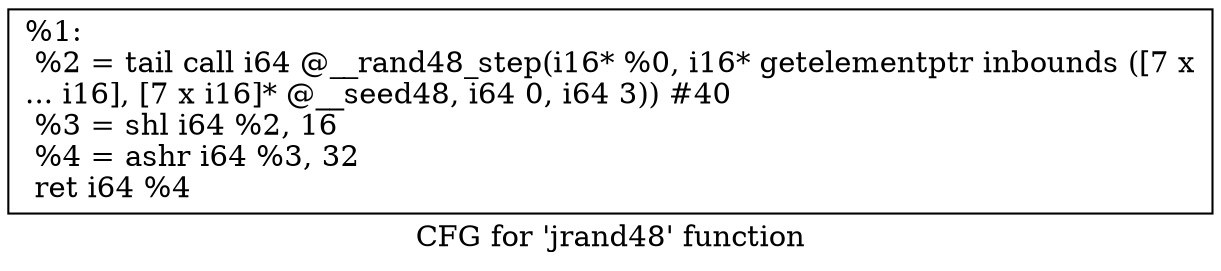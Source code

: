 digraph "CFG for 'jrand48' function" {
	label="CFG for 'jrand48' function";

	Node0x19330d0 [shape=record,label="{%1:\l  %2 = tail call i64 @__rand48_step(i16* %0, i16* getelementptr inbounds ([7 x\l... i16], [7 x i16]* @__seed48, i64 0, i64 3)) #40\l  %3 = shl i64 %2, 16\l  %4 = ashr i64 %3, 32\l  ret i64 %4\l}"];
}
